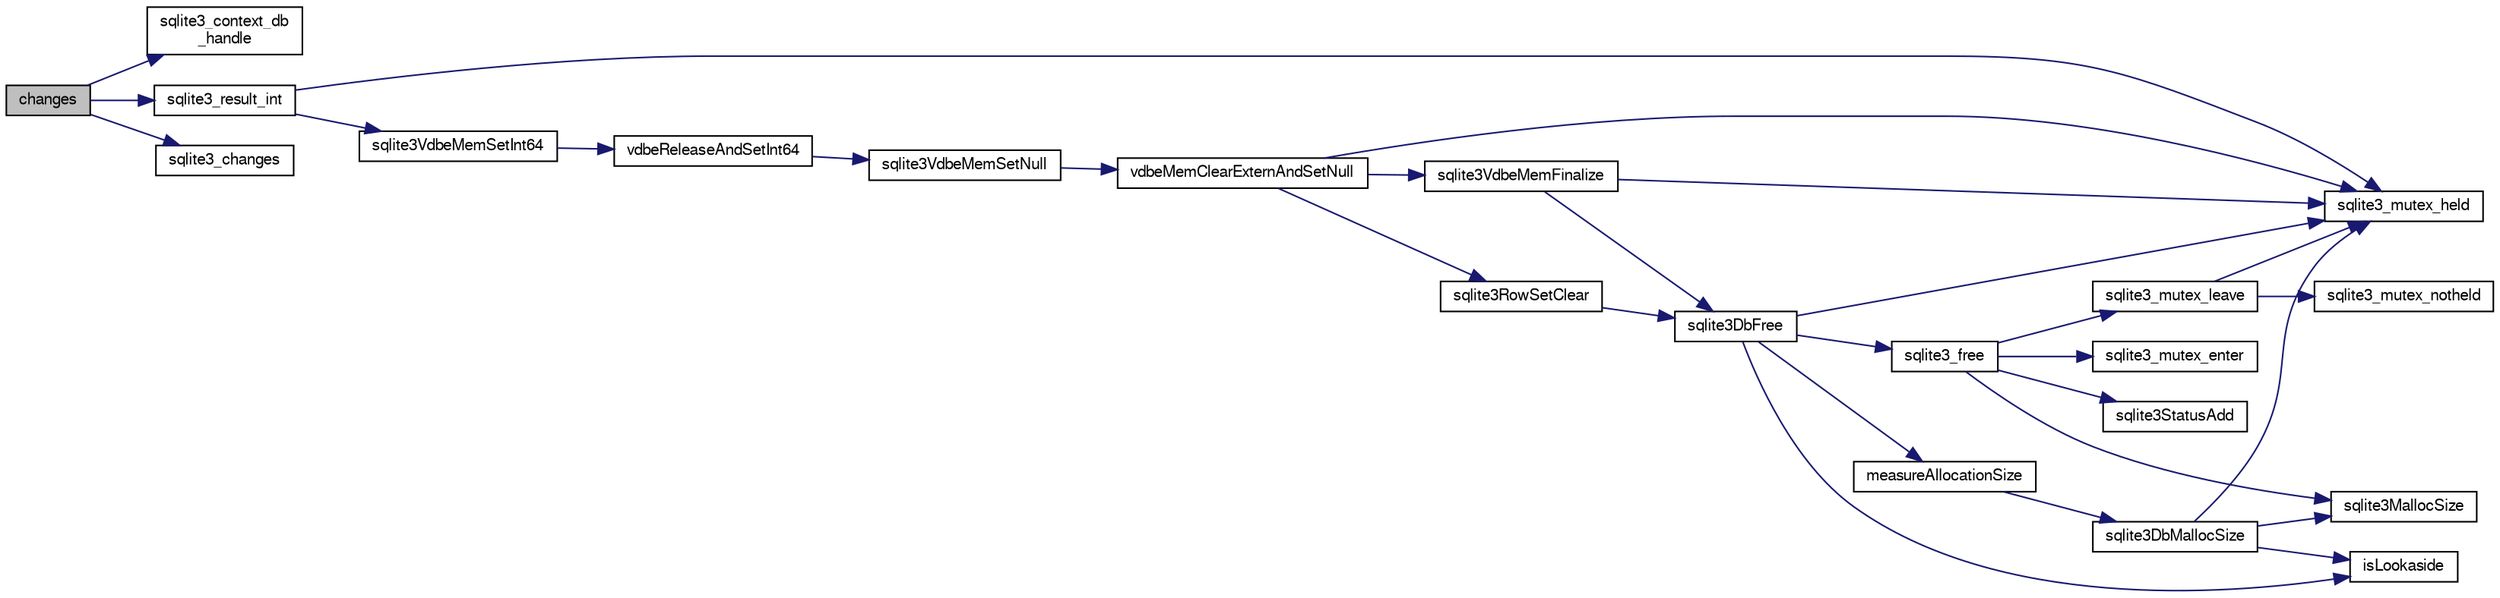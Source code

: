 digraph "changes"
{
  edge [fontname="FreeSans",fontsize="10",labelfontname="FreeSans",labelfontsize="10"];
  node [fontname="FreeSans",fontsize="10",shape=record];
  rankdir="LR";
  Node36264 [label="changes",height=0.2,width=0.4,color="black", fillcolor="grey75", style="filled", fontcolor="black"];
  Node36264 -> Node36265 [color="midnightblue",fontsize="10",style="solid",fontname="FreeSans"];
  Node36265 [label="sqlite3_context_db\l_handle",height=0.2,width=0.4,color="black", fillcolor="white", style="filled",URL="$sqlite3_8c.html#a4b82e673c3dcc88c179e2bae5629fa60"];
  Node36264 -> Node36266 [color="midnightblue",fontsize="10",style="solid",fontname="FreeSans"];
  Node36266 [label="sqlite3_result_int",height=0.2,width=0.4,color="black", fillcolor="white", style="filled",URL="$sqlite3_8c.html#a1e02f9d7125c65996cec3d6b305c5386"];
  Node36266 -> Node36267 [color="midnightblue",fontsize="10",style="solid",fontname="FreeSans"];
  Node36267 [label="sqlite3_mutex_held",height=0.2,width=0.4,color="black", fillcolor="white", style="filled",URL="$sqlite3_8c.html#acf77da68932b6bc163c5e68547ecc3e7"];
  Node36266 -> Node36268 [color="midnightblue",fontsize="10",style="solid",fontname="FreeSans"];
  Node36268 [label="sqlite3VdbeMemSetInt64",height=0.2,width=0.4,color="black", fillcolor="white", style="filled",URL="$sqlite3_8c.html#a57c5843cac8f6180ee994267a23f86a3"];
  Node36268 -> Node36269 [color="midnightblue",fontsize="10",style="solid",fontname="FreeSans"];
  Node36269 [label="vdbeReleaseAndSetInt64",height=0.2,width=0.4,color="black", fillcolor="white", style="filled",URL="$sqlite3_8c.html#abdcd42be8fe3e9bff2493533da9b5697"];
  Node36269 -> Node36270 [color="midnightblue",fontsize="10",style="solid",fontname="FreeSans"];
  Node36270 [label="sqlite3VdbeMemSetNull",height=0.2,width=0.4,color="black", fillcolor="white", style="filled",URL="$sqlite3_8c.html#ae01092c23aebaf8a3ebdf3954609b410"];
  Node36270 -> Node36271 [color="midnightblue",fontsize="10",style="solid",fontname="FreeSans"];
  Node36271 [label="vdbeMemClearExternAndSetNull",height=0.2,width=0.4,color="black", fillcolor="white", style="filled",URL="$sqlite3_8c.html#a29c41a360fb0e86b817777daf061230c"];
  Node36271 -> Node36267 [color="midnightblue",fontsize="10",style="solid",fontname="FreeSans"];
  Node36271 -> Node36272 [color="midnightblue",fontsize="10",style="solid",fontname="FreeSans"];
  Node36272 [label="sqlite3VdbeMemFinalize",height=0.2,width=0.4,color="black", fillcolor="white", style="filled",URL="$sqlite3_8c.html#a2568220f48ddef81b1c43e401042d9d2"];
  Node36272 -> Node36267 [color="midnightblue",fontsize="10",style="solid",fontname="FreeSans"];
  Node36272 -> Node36273 [color="midnightblue",fontsize="10",style="solid",fontname="FreeSans"];
  Node36273 [label="sqlite3DbFree",height=0.2,width=0.4,color="black", fillcolor="white", style="filled",URL="$sqlite3_8c.html#ac70ab821a6607b4a1b909582dc37a069"];
  Node36273 -> Node36267 [color="midnightblue",fontsize="10",style="solid",fontname="FreeSans"];
  Node36273 -> Node36274 [color="midnightblue",fontsize="10",style="solid",fontname="FreeSans"];
  Node36274 [label="measureAllocationSize",height=0.2,width=0.4,color="black", fillcolor="white", style="filled",URL="$sqlite3_8c.html#a45731e644a22fdb756e2b6337224217a"];
  Node36274 -> Node36275 [color="midnightblue",fontsize="10",style="solid",fontname="FreeSans"];
  Node36275 [label="sqlite3DbMallocSize",height=0.2,width=0.4,color="black", fillcolor="white", style="filled",URL="$sqlite3_8c.html#aa397e5a8a03495203a0767abf0a71f86"];
  Node36275 -> Node36276 [color="midnightblue",fontsize="10",style="solid",fontname="FreeSans"];
  Node36276 [label="sqlite3MallocSize",height=0.2,width=0.4,color="black", fillcolor="white", style="filled",URL="$sqlite3_8c.html#acf5d2a5f35270bafb050bd2def576955"];
  Node36275 -> Node36267 [color="midnightblue",fontsize="10",style="solid",fontname="FreeSans"];
  Node36275 -> Node36277 [color="midnightblue",fontsize="10",style="solid",fontname="FreeSans"];
  Node36277 [label="isLookaside",height=0.2,width=0.4,color="black", fillcolor="white", style="filled",URL="$sqlite3_8c.html#a770fa05ff9717b75e16f4d968a77b897"];
  Node36273 -> Node36277 [color="midnightblue",fontsize="10",style="solid",fontname="FreeSans"];
  Node36273 -> Node36278 [color="midnightblue",fontsize="10",style="solid",fontname="FreeSans"];
  Node36278 [label="sqlite3_free",height=0.2,width=0.4,color="black", fillcolor="white", style="filled",URL="$sqlite3_8c.html#a6552349e36a8a691af5487999ab09519"];
  Node36278 -> Node36279 [color="midnightblue",fontsize="10",style="solid",fontname="FreeSans"];
  Node36279 [label="sqlite3_mutex_enter",height=0.2,width=0.4,color="black", fillcolor="white", style="filled",URL="$sqlite3_8c.html#a1c12cde690bd89f104de5cbad12a6bf5"];
  Node36278 -> Node36280 [color="midnightblue",fontsize="10",style="solid",fontname="FreeSans"];
  Node36280 [label="sqlite3StatusAdd",height=0.2,width=0.4,color="black", fillcolor="white", style="filled",URL="$sqlite3_8c.html#afa029f93586aeab4cc85360905dae9cd"];
  Node36278 -> Node36276 [color="midnightblue",fontsize="10",style="solid",fontname="FreeSans"];
  Node36278 -> Node36281 [color="midnightblue",fontsize="10",style="solid",fontname="FreeSans"];
  Node36281 [label="sqlite3_mutex_leave",height=0.2,width=0.4,color="black", fillcolor="white", style="filled",URL="$sqlite3_8c.html#a5838d235601dbd3c1fa993555c6bcc93"];
  Node36281 -> Node36267 [color="midnightblue",fontsize="10",style="solid",fontname="FreeSans"];
  Node36281 -> Node36282 [color="midnightblue",fontsize="10",style="solid",fontname="FreeSans"];
  Node36282 [label="sqlite3_mutex_notheld",height=0.2,width=0.4,color="black", fillcolor="white", style="filled",URL="$sqlite3_8c.html#a83967c837c1c000d3b5adcfaa688f5dc"];
  Node36271 -> Node36283 [color="midnightblue",fontsize="10",style="solid",fontname="FreeSans"];
  Node36283 [label="sqlite3RowSetClear",height=0.2,width=0.4,color="black", fillcolor="white", style="filled",URL="$sqlite3_8c.html#ae153de0cd969511a607e26deeca80342"];
  Node36283 -> Node36273 [color="midnightblue",fontsize="10",style="solid",fontname="FreeSans"];
  Node36264 -> Node36284 [color="midnightblue",fontsize="10",style="solid",fontname="FreeSans"];
  Node36284 [label="sqlite3_changes",height=0.2,width=0.4,color="black", fillcolor="white", style="filled",URL="$sqlite3_8c.html#a8d082cca92afdcfae0a00ddb7c965205"];
}
